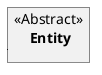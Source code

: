 @startuml
json "<<Abstract>>\n <b>Entity" as Entity %load_json("https://raw.githubusercontent.com/mrorro/glue/main/mainEntities/json/entity.json")
@enduml
